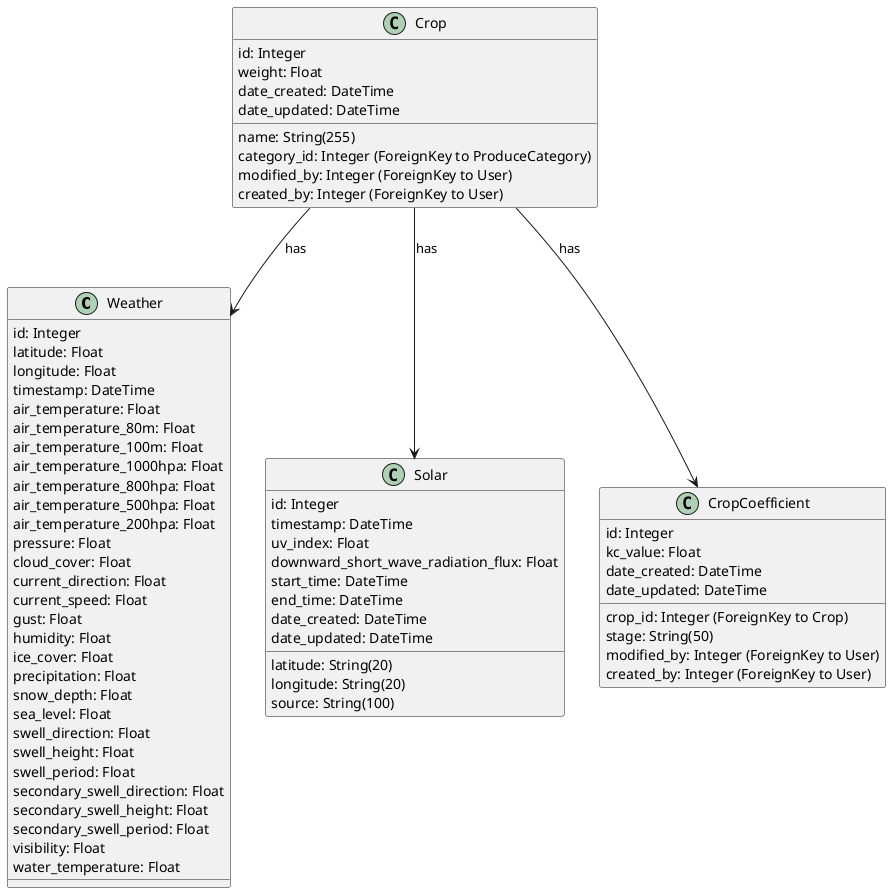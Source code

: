 @startuml
class Weather {
    id: Integer
    latitude: Float
    longitude: Float
    timestamp: DateTime
    air_temperature: Float
    air_temperature_80m: Float
    air_temperature_100m: Float
    air_temperature_1000hpa: Float
    air_temperature_800hpa: Float
    air_temperature_500hpa: Float
    air_temperature_200hpa: Float
    pressure: Float
    cloud_cover: Float
    current_direction: Float
    current_speed: Float
    gust: Float
    humidity: Float
    ice_cover: Float
    precipitation: Float
    snow_depth: Float
    sea_level: Float
    swell_direction: Float
    swell_height: Float
    swell_period: Float
    secondary_swell_direction: Float
    secondary_swell_height: Float
    secondary_swell_period: Float
    visibility: Float
    water_temperature: Float
}
class Solar {
    id: Integer
    latitude: String(20)
    longitude: String(20)
    timestamp: DateTime
    uv_index: Float
    downward_short_wave_radiation_flux: Float
    source: String(100)
    start_time: DateTime
    end_time: DateTime
    date_created: DateTime
    date_updated: DateTime
}
class Crop {
    id: Integer
    name: String(255)
    weight: Float
    category_id: Integer (ForeignKey to ProduceCategory)
    date_created: DateTime
    date_updated: DateTime
    modified_by: Integer (ForeignKey to User)
    created_by: Integer (ForeignKey to User)
}
class CropCoefficient {
    id: Integer
    crop_id: Integer (ForeignKey to Crop)
    stage: String(50)
    kc_value: Float
    date_created: DateTime
    date_updated: DateTime
    modified_by: Integer (ForeignKey to User)
    created_by: Integer (ForeignKey to User)
}
Crop --> CropCoefficient : has
Crop --> Weather : has
Crop --> Solar : has
@enduml